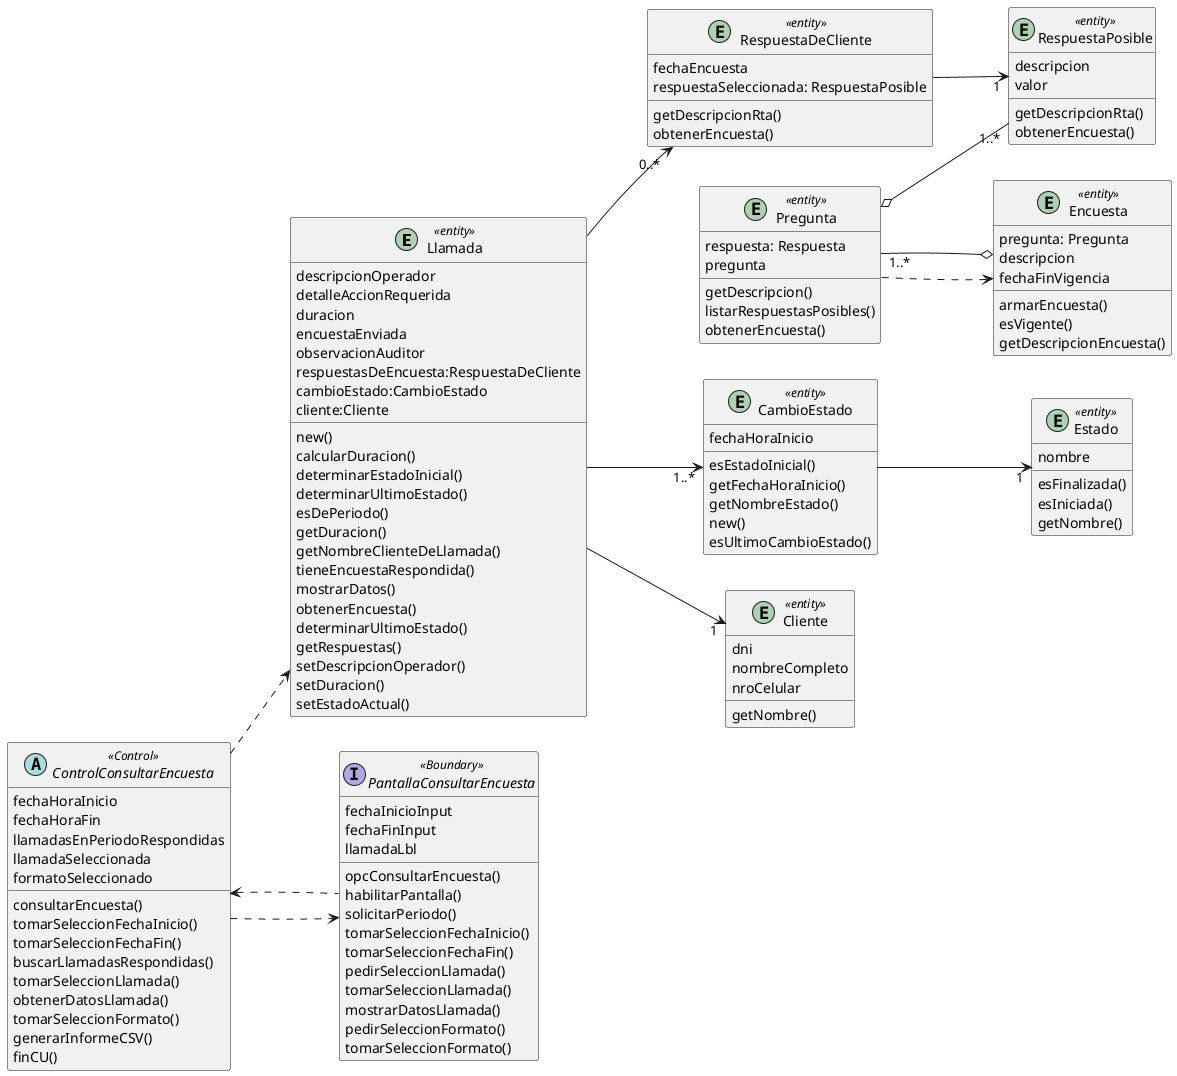 @startuml
left to right direction
entity Llamada <<entity>>{
descripcionOperador
detalleAccionRequerida
duracion
encuestaEnviada
observacionAuditor
respuestasDeEncuesta:RespuestaDeCliente
cambioEstado:CambioEstado
cliente:Cliente

new()
calcularDuracion()
determinarEstadoInicial()
determinarUltimoEstado()
esDePeriodo()
getDuracion()
getNombreClienteDeLlamada()
tieneEncuestaRespondida()
mostrarDatos()
obtenerEncuesta()
determinarUltimoEstado()
getRespuestas()
setDescripcionOperador()
setDuracion()
setEstadoActual()

}

entity RespuestaDeCliente <<entity>>{
fechaEncuesta
respuestaSeleccionada: RespuestaPosible

getDescripcionRta()
obtenerEncuesta()
}
entity RespuestaPosible <<entity>>{
descripcion
valor

getDescripcionRta()
obtenerEncuesta()
}
entity Pregunta<<entity>>{
respuesta: Respuesta
pregunta

getDescripcion()
listarRespuestasPosibles()
obtenerEncuesta()
}

entity Encuesta<<entity>>{
pregunta: Pregunta
descripcion
fechaFinVigencia

armarEncuesta()
esVigente()
getDescripcionEncuesta()
}

entity CambioEstado <<entity>>{
fechaHoraInicio
esEstadoInicial()
getFechaHoraInicio()
getNombreEstado()
new()
esUltimoCambioEstado()
}
entity Estado <<entity>>{
nombre

esFinalizada()
esIniciada()
getNombre()
}
entity Cliente <<entity>>{
dni
nombreCompleto
nroCelular


getNombre()
}
interface PantallaConsultarEncuesta<<Boundary>>{
fechaInicioInput
fechaFinInput
llamadaLbl


opcConsultarEncuesta()
habilitarPantalla()
solicitarPeriodo()
tomarSeleccionFechaInicio()
tomarSeleccionFechaFin()
pedirSeleccionLlamada()
tomarSeleccionLlamada()
mostrarDatosLlamada()
pedirSeleccionFormato()
tomarSeleccionFormato()
}


abstract ControlConsultarEncuesta<<Control>>{
fechaHoraInicio
fechaHoraFin
llamadasEnPeriodoRespondidas
llamadaSeleccionada
formatoSeleccionado

consultarEncuesta()
tomarSeleccionFechaInicio()
tomarSeleccionFechaFin()
buscarLlamadasRespondidas()
tomarSeleccionLlamada()
obtenerDatosLlamada()
tomarSeleccionFormato()
generarInformeCSV()
finCU()
}

Llamada -->"0..*" RespuestaDeCliente
RespuestaDeCliente -->"1" RespuestaPosible
Encuesta o--"1..*" Pregunta 
Pregunta o--"1..*" RespuestaPosible

Llamada -->"1..*"CambioEstado
CambioEstado-->"1"Estado

Llamada -->"1"Cliente

ControlConsultarEncuesta ..> PantallaConsultarEncuesta
ControlConsultarEncuesta <.. PantallaConsultarEncuesta

ControlConsultarEncuesta ..> Llamada
Pregunta ..> Encuesta


@enduml
